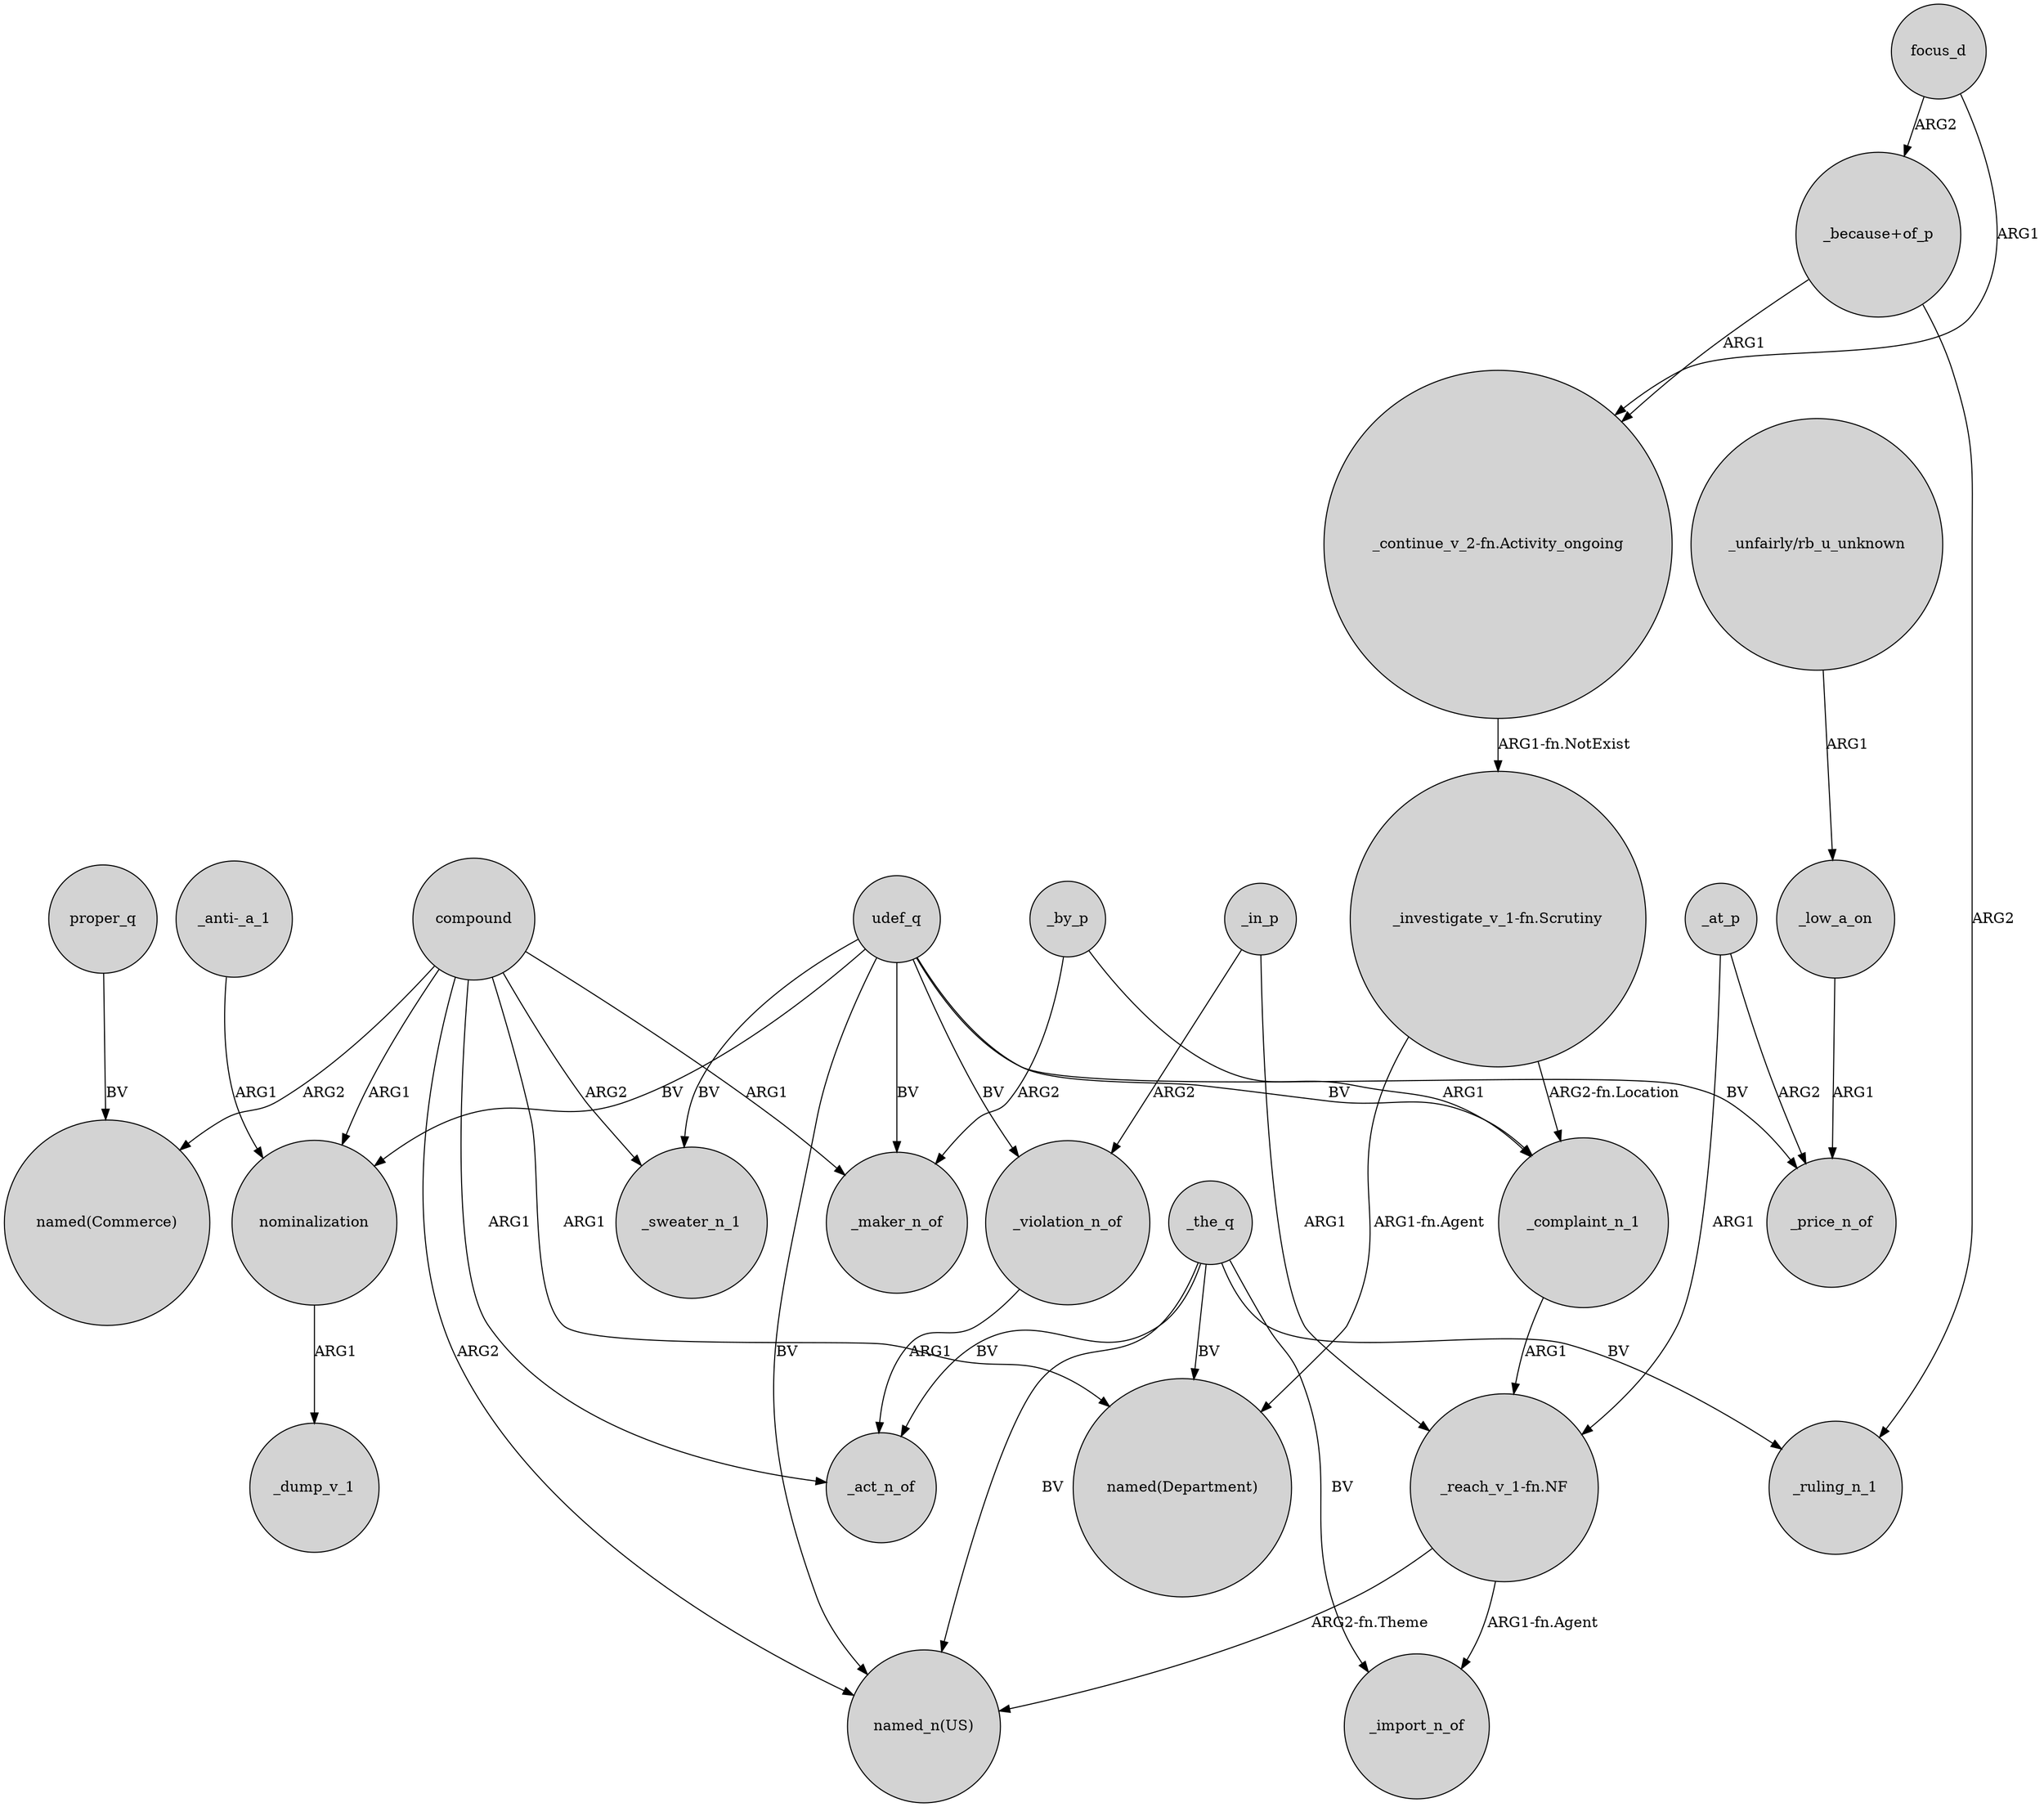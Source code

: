 digraph {
	node [shape=circle style=filled]
	udef_q -> _complaint_n_1 [label=BV]
	udef_q -> "named_n(US)" [label=BV]
	udef_q -> _price_n_of [label=BV]
	"_continue_v_2-fn.Activity_ongoing" -> "_investigate_v_1-fn.Scrutiny" [label="ARG1-fn.NotExist"]
	_in_p -> "_reach_v_1-fn.NF" [label=ARG1]
	nominalization -> _dump_v_1 [label=ARG1]
	compound -> _sweater_n_1 [label=ARG2]
	_by_p -> _complaint_n_1 [label=ARG1]
	"_reach_v_1-fn.NF" -> _import_n_of [label="ARG1-fn.Agent"]
	_by_p -> _maker_n_of [label=ARG2]
	_the_q -> _act_n_of [label=BV]
	_in_p -> _violation_n_of [label=ARG2]
	compound -> _maker_n_of [label=ARG1]
	"_because+of_p" -> _ruling_n_1 [label=ARG2]
	"_investigate_v_1-fn.Scrutiny" -> _complaint_n_1 [label="ARG2-fn.Location"]
	compound -> "named_n(US)" [label=ARG2]
	_the_q -> "named_n(US)" [label=BV]
	"_because+of_p" -> "_continue_v_2-fn.Activity_ongoing" [label=ARG1]
	udef_q -> _maker_n_of [label=BV]
	_the_q -> "named(Department)" [label=BV]
	udef_q -> nominalization [label=BV]
	_complaint_n_1 -> "_reach_v_1-fn.NF" [label=ARG1]
	focus_d -> "_because+of_p" [label=ARG2]
	proper_q -> "named(Commerce)" [label=BV]
	udef_q -> _violation_n_of [label=BV]
	_low_a_on -> _price_n_of [label=ARG1]
	"_unfairly/rb_u_unknown" -> _low_a_on [label=ARG1]
	"_investigate_v_1-fn.Scrutiny" -> "named(Department)" [label="ARG1-fn.Agent"]
	_the_q -> _import_n_of [label=BV]
	compound -> "named(Department)" [label=ARG1]
	_at_p -> "_reach_v_1-fn.NF" [label=ARG1]
	udef_q -> _sweater_n_1 [label=BV]
	_at_p -> _price_n_of [label=ARG2]
	_violation_n_of -> _act_n_of [label=ARG1]
	focus_d -> "_continue_v_2-fn.Activity_ongoing" [label=ARG1]
	compound -> nominalization [label=ARG1]
	"_reach_v_1-fn.NF" -> "named_n(US)" [label="ARG2-fn.Theme"]
	"_anti-_a_1" -> nominalization [label=ARG1]
	compound -> _act_n_of [label=ARG1]
	compound -> "named(Commerce)" [label=ARG2]
	_the_q -> _ruling_n_1 [label=BV]
}

